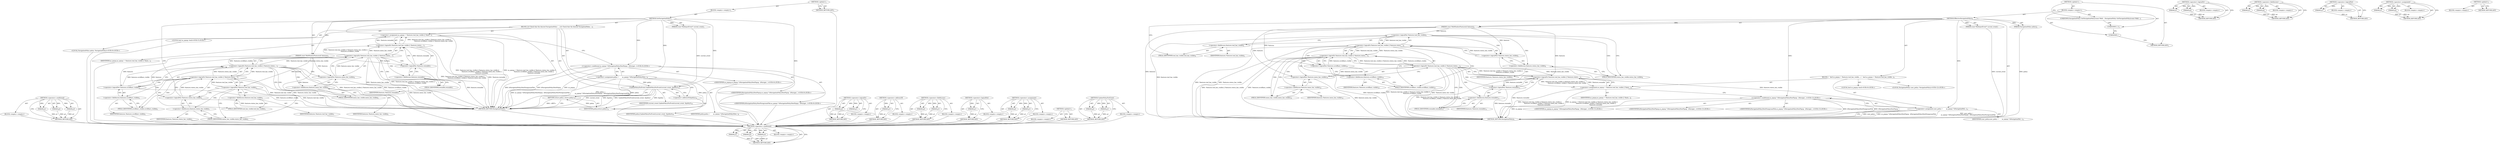 digraph "&lt;global&gt;" {
vulnerable_94 [label=<(METHOD,&lt;operator&gt;.conditional)>];
vulnerable_95 [label=<(PARAM,p1)>];
vulnerable_96 [label=<(PARAM,p2)>];
vulnerable_97 [label=<(PARAM,p3)>];
vulnerable_98 [label=<(BLOCK,&lt;empty&gt;,&lt;empty&gt;)>];
vulnerable_99 [label=<(METHOD_RETURN,ANY)>];
vulnerable_6 [label=<(METHOD,&lt;global&gt;)<SUB>1</SUB>>];
vulnerable_7 [label=<(BLOCK,&lt;empty&gt;,&lt;empty&gt;)<SUB>1</SUB>>];
vulnerable_8 [label=<(METHOD,GetNavigationPolicy)<SUB>1</SUB>>];
vulnerable_9 [label=<(PARAM,const WebInputEvent* current_event)<SUB>1</SUB>>];
vulnerable_10 [label=<(PARAM,const WebWindowFeatures&amp; features)<SUB>2</SUB>>];
vulnerable_11 [label=<(BLOCK,{
//// Check that the desired NavigationPolicy ...,{
//// Check that the desired NavigationPolicy ...)<SUB>2</SUB>>];
vulnerable_12 [label="<(LOCAL,bool as_popup: bool)<SUB>5</SUB>>"];
vulnerable_13 [label=<(&lt;operator&gt;.assignment,as_popup = !features.tool_bar_visible || !featu...)<SUB>5</SUB>>];
vulnerable_14 [label=<(IDENTIFIER,as_popup,as_popup = !features.tool_bar_visible || !featu...)<SUB>5</SUB>>];
vulnerable_15 [label=<(&lt;operator&gt;.logicalOr,!features.tool_bar_visible || !features.status_...)<SUB>5</SUB>>];
vulnerable_16 [label=<(&lt;operator&gt;.logicalOr,!features.tool_bar_visible || !features.status_...)<SUB>5</SUB>>];
vulnerable_17 [label=<(&lt;operator&gt;.logicalOr,!features.tool_bar_visible || !features.status_...)<SUB>5</SUB>>];
vulnerable_18 [label=<(&lt;operator&gt;.logicalOr,!features.tool_bar_visible || !features.status_...)<SUB>5</SUB>>];
vulnerable_19 [label=<(&lt;operator&gt;.logicalNot,!features.tool_bar_visible)<SUB>5</SUB>>];
vulnerable_20 [label=<(&lt;operator&gt;.fieldAccess,features.tool_bar_visible)<SUB>5</SUB>>];
vulnerable_21 [label=<(IDENTIFIER,features,!features.tool_bar_visible)<SUB>5</SUB>>];
vulnerable_22 [label=<(FIELD_IDENTIFIER,tool_bar_visible,tool_bar_visible)<SUB>5</SUB>>];
vulnerable_23 [label=<(&lt;operator&gt;.logicalNot,!features.status_bar_visible)<SUB>5</SUB>>];
vulnerable_24 [label=<(&lt;operator&gt;.fieldAccess,features.status_bar_visible)<SUB>5</SUB>>];
vulnerable_25 [label=<(IDENTIFIER,features,!features.status_bar_visible)<SUB>5</SUB>>];
vulnerable_26 [label=<(FIELD_IDENTIFIER,status_bar_visible,status_bar_visible)<SUB>5</SUB>>];
vulnerable_27 [label=<(&lt;operator&gt;.logicalNot,!features.scrollbars_visible)<SUB>6</SUB>>];
vulnerable_28 [label=<(&lt;operator&gt;.fieldAccess,features.scrollbars_visible)<SUB>6</SUB>>];
vulnerable_29 [label=<(IDENTIFIER,features,!features.scrollbars_visible)<SUB>6</SUB>>];
vulnerable_30 [label=<(FIELD_IDENTIFIER,scrollbars_visible,scrollbars_visible)<SUB>6</SUB>>];
vulnerable_31 [label=<(&lt;operator&gt;.logicalNot,!features.menu_bar_visible)<SUB>6</SUB>>];
vulnerable_32 [label=<(&lt;operator&gt;.fieldAccess,features.menu_bar_visible)<SUB>6</SUB>>];
vulnerable_33 [label=<(IDENTIFIER,features,!features.menu_bar_visible)<SUB>6</SUB>>];
vulnerable_34 [label=<(FIELD_IDENTIFIER,menu_bar_visible,menu_bar_visible)<SUB>6</SUB>>];
vulnerable_35 [label=<(&lt;operator&gt;.logicalNot,!features.resizable)<SUB>7</SUB>>];
vulnerable_36 [label=<(&lt;operator&gt;.fieldAccess,features.resizable)<SUB>7</SUB>>];
vulnerable_37 [label=<(IDENTIFIER,features,!features.resizable)<SUB>7</SUB>>];
vulnerable_38 [label=<(FIELD_IDENTIFIER,resizable,resizable)<SUB>7</SUB>>];
vulnerable_39 [label="<(LOCAL,NavigationPolicy policy: NavigationPolicy)<SUB>8</SUB>>"];
vulnerable_40 [label=<(&lt;operator&gt;.assignment,policy =
       as_popup ? kNavigationPolicyNew...)<SUB>8</SUB>>];
vulnerable_41 [label=<(IDENTIFIER,policy,policy =
       as_popup ? kNavigationPolicyNew...)<SUB>8</SUB>>];
vulnerable_42 [label="<(&lt;operator&gt;.conditional,as_popup ? kNavigationPolicyNewPopup : kNavigat...)<SUB>9</SUB>>"];
vulnerable_43 [label="<(IDENTIFIER,as_popup,as_popup ? kNavigationPolicyNewPopup : kNavigat...)<SUB>9</SUB>>"];
vulnerable_44 [label="<(IDENTIFIER,kNavigationPolicyNewPopup,as_popup ? kNavigationPolicyNewPopup : kNavigat...)<SUB>9</SUB>>"];
vulnerable_45 [label="<(IDENTIFIER,kNavigationPolicyNewForegroundTab,as_popup ? kNavigationPolicyNewPopup : kNavigat...)<SUB>9</SUB>>"];
vulnerable_46 [label=<(UpdatePolicyForEvent,UpdatePolicyForEvent(current_event, &amp;policy))<SUB>10</SUB>>];
vulnerable_47 [label=<(IDENTIFIER,current_event,UpdatePolicyForEvent(current_event, &amp;policy))<SUB>10</SUB>>];
vulnerable_48 [label=<(&lt;operator&gt;.addressOf,&amp;policy)<SUB>10</SUB>>];
vulnerable_49 [label=<(IDENTIFIER,policy,UpdatePolicyForEvent(current_event, &amp;policy))<SUB>10</SUB>>];
vulnerable_50 [label=<(RETURN,return policy;,return policy;)<SUB>11</SUB>>];
vulnerable_51 [label=<(IDENTIFIER,policy,return policy;)<SUB>11</SUB>>];
vulnerable_52 [label=<(METHOD_RETURN,NavigationPolicy)<SUB>1</SUB>>];
vulnerable_54 [label=<(METHOD_RETURN,ANY)<SUB>1</SUB>>];
vulnerable_80 [label=<(METHOD,&lt;operator&gt;.logicalOr)>];
vulnerable_81 [label=<(PARAM,p1)>];
vulnerable_82 [label=<(PARAM,p2)>];
vulnerable_83 [label=<(BLOCK,&lt;empty&gt;,&lt;empty&gt;)>];
vulnerable_84 [label=<(METHOD_RETURN,ANY)>];
vulnerable_105 [label=<(METHOD,&lt;operator&gt;.addressOf)>];
vulnerable_106 [label=<(PARAM,p1)>];
vulnerable_107 [label=<(BLOCK,&lt;empty&gt;,&lt;empty&gt;)>];
vulnerable_108 [label=<(METHOD_RETURN,ANY)>];
vulnerable_89 [label=<(METHOD,&lt;operator&gt;.fieldAccess)>];
vulnerable_90 [label=<(PARAM,p1)>];
vulnerable_91 [label=<(PARAM,p2)>];
vulnerable_92 [label=<(BLOCK,&lt;empty&gt;,&lt;empty&gt;)>];
vulnerable_93 [label=<(METHOD_RETURN,ANY)>];
vulnerable_85 [label=<(METHOD,&lt;operator&gt;.logicalNot)>];
vulnerable_86 [label=<(PARAM,p1)>];
vulnerable_87 [label=<(BLOCK,&lt;empty&gt;,&lt;empty&gt;)>];
vulnerable_88 [label=<(METHOD_RETURN,ANY)>];
vulnerable_75 [label=<(METHOD,&lt;operator&gt;.assignment)>];
vulnerable_76 [label=<(PARAM,p1)>];
vulnerable_77 [label=<(PARAM,p2)>];
vulnerable_78 [label=<(BLOCK,&lt;empty&gt;,&lt;empty&gt;)>];
vulnerable_79 [label=<(METHOD_RETURN,ANY)>];
vulnerable_69 [label=<(METHOD,&lt;global&gt;)<SUB>1</SUB>>];
vulnerable_70 [label=<(BLOCK,&lt;empty&gt;,&lt;empty&gt;)>];
vulnerable_71 [label=<(METHOD_RETURN,ANY)>];
vulnerable_100 [label=<(METHOD,UpdatePolicyForEvent)>];
vulnerable_101 [label=<(PARAM,p1)>];
vulnerable_102 [label=<(PARAM,p2)>];
vulnerable_103 [label=<(BLOCK,&lt;empty&gt;,&lt;empty&gt;)>];
vulnerable_104 [label=<(METHOD_RETURN,ANY)>];
fixed_92 [label=<(METHOD,&lt;operator&gt;.conditional)>];
fixed_93 [label=<(PARAM,p1)>];
fixed_94 [label=<(PARAM,p2)>];
fixed_95 [label=<(PARAM,p3)>];
fixed_96 [label=<(BLOCK,&lt;empty&gt;,&lt;empty&gt;)>];
fixed_97 [label=<(METHOD_RETURN,ANY)>];
fixed_6 [label=<(METHOD,&lt;global&gt;)<SUB>1</SUB>>];
fixed_7 [label=<(BLOCK,&lt;empty&gt;,&lt;empty&gt;)<SUB>1</SUB>>];
fixed_8 [label=<(UNKNOWN,NavigationPolicy GetNavigationPolicy(const WebI...,NavigationPolicy GetNavigationPolicy(const WebI...)<SUB>1</SUB>>];
fixed_9 [label=<(UNKNOWN,},})<SUB>2</SUB>>];
fixed_10 [label=<(METHOD,EffectiveNavigationPolicy)<SUB>6</SUB>>];
fixed_11 [label=<(PARAM,NavigationPolicy policy)<SUB>6</SUB>>];
fixed_12 [label=<(PARAM,const WebInputEvent* current_event)<SUB>7</SUB>>];
fixed_13 [label=<(PARAM,const WebWindowFeatures&amp; features)<SUB>8</SUB>>];
fixed_14 [label=<(BLOCK,{
   bool as_popup = !features.tool_bar_visible...,{
   bool as_popup = !features.tool_bar_visible...)<SUB>8</SUB>>];
fixed_15 [label="<(LOCAL,bool as_popup: bool)<SUB>9</SUB>>"];
fixed_16 [label=<(&lt;operator&gt;.assignment,as_popup = !features.tool_bar_visible || !featu...)<SUB>9</SUB>>];
fixed_17 [label=<(IDENTIFIER,as_popup,as_popup = !features.tool_bar_visible || !featu...)<SUB>9</SUB>>];
fixed_18 [label=<(&lt;operator&gt;.logicalOr,!features.tool_bar_visible || !features.status_...)<SUB>9</SUB>>];
fixed_19 [label=<(&lt;operator&gt;.logicalOr,!features.tool_bar_visible || !features.status_...)<SUB>9</SUB>>];
fixed_20 [label=<(&lt;operator&gt;.logicalOr,!features.tool_bar_visible || !features.status_...)<SUB>9</SUB>>];
fixed_21 [label=<(&lt;operator&gt;.logicalOr,!features.tool_bar_visible || !features.status_...)<SUB>9</SUB>>];
fixed_22 [label=<(&lt;operator&gt;.logicalNot,!features.tool_bar_visible)<SUB>9</SUB>>];
fixed_23 [label=<(&lt;operator&gt;.fieldAccess,features.tool_bar_visible)<SUB>9</SUB>>];
fixed_24 [label=<(IDENTIFIER,features,!features.tool_bar_visible)<SUB>9</SUB>>];
fixed_25 [label=<(FIELD_IDENTIFIER,tool_bar_visible,tool_bar_visible)<SUB>9</SUB>>];
fixed_26 [label=<(&lt;operator&gt;.logicalNot,!features.status_bar_visible)<SUB>9</SUB>>];
fixed_27 [label=<(&lt;operator&gt;.fieldAccess,features.status_bar_visible)<SUB>9</SUB>>];
fixed_28 [label=<(IDENTIFIER,features,!features.status_bar_visible)<SUB>9</SUB>>];
fixed_29 [label=<(FIELD_IDENTIFIER,status_bar_visible,status_bar_visible)<SUB>9</SUB>>];
fixed_30 [label=<(&lt;operator&gt;.logicalNot,!features.scrollbars_visible)<SUB>10</SUB>>];
fixed_31 [label=<(&lt;operator&gt;.fieldAccess,features.scrollbars_visible)<SUB>10</SUB>>];
fixed_32 [label=<(IDENTIFIER,features,!features.scrollbars_visible)<SUB>10</SUB>>];
fixed_33 [label=<(FIELD_IDENTIFIER,scrollbars_visible,scrollbars_visible)<SUB>10</SUB>>];
fixed_34 [label=<(&lt;operator&gt;.logicalNot,!features.menu_bar_visible)<SUB>10</SUB>>];
fixed_35 [label=<(&lt;operator&gt;.fieldAccess,features.menu_bar_visible)<SUB>10</SUB>>];
fixed_36 [label=<(IDENTIFIER,features,!features.menu_bar_visible)<SUB>10</SUB>>];
fixed_37 [label=<(FIELD_IDENTIFIER,menu_bar_visible,menu_bar_visible)<SUB>10</SUB>>];
fixed_38 [label=<(&lt;operator&gt;.logicalNot,!features.resizable)<SUB>11</SUB>>];
fixed_39 [label=<(&lt;operator&gt;.fieldAccess,features.resizable)<SUB>11</SUB>>];
fixed_40 [label=<(IDENTIFIER,features,!features.resizable)<SUB>11</SUB>>];
fixed_41 [label=<(FIELD_IDENTIFIER,resizable,resizable)<SUB>11</SUB>>];
fixed_42 [label="<(LOCAL,NavigationPolicy user_policy: NavigationPolicy)<SUB>12</SUB>>"];
fixed_43 [label=<(&lt;operator&gt;.assignment,user_policy =
       as_popup ? kNavigationPoli...)<SUB>12</SUB>>];
fixed_44 [label=<(IDENTIFIER,user_policy,user_policy =
       as_popup ? kNavigationPoli...)<SUB>12</SUB>>];
fixed_45 [label="<(&lt;operator&gt;.conditional,as_popup ? kNavigationPolicyNewPopup : kNavigat...)<SUB>13</SUB>>"];
fixed_46 [label="<(IDENTIFIER,as_popup,as_popup ? kNavigationPolicyNewPopup : kNavigat...)<SUB>13</SUB>>"];
fixed_47 [label="<(IDENTIFIER,kNavigationPolicyNewPopup,as_popup ? kNavigationPolicyNewPopup : kNavigat...)<SUB>13</SUB>>"];
fixed_48 [label="<(IDENTIFIER,kNavigationPolicyNewForegroundTab,as_popup ? kNavigationPolicyNewPopup : kNavigat...)<SUB>13</SUB>>"];
fixed_49 [label=<(METHOD_RETURN,NavigationPolicy)<SUB>6</SUB>>];
fixed_51 [label=<(UNKNOWN,,)>];
fixed_52 [label=<(METHOD_RETURN,ANY)<SUB>1</SUB>>];
fixed_78 [label=<(METHOD,&lt;operator&gt;.logicalOr)>];
fixed_79 [label=<(PARAM,p1)>];
fixed_80 [label=<(PARAM,p2)>];
fixed_81 [label=<(BLOCK,&lt;empty&gt;,&lt;empty&gt;)>];
fixed_82 [label=<(METHOD_RETURN,ANY)>];
fixed_87 [label=<(METHOD,&lt;operator&gt;.fieldAccess)>];
fixed_88 [label=<(PARAM,p1)>];
fixed_89 [label=<(PARAM,p2)>];
fixed_90 [label=<(BLOCK,&lt;empty&gt;,&lt;empty&gt;)>];
fixed_91 [label=<(METHOD_RETURN,ANY)>];
fixed_83 [label=<(METHOD,&lt;operator&gt;.logicalNot)>];
fixed_84 [label=<(PARAM,p1)>];
fixed_85 [label=<(BLOCK,&lt;empty&gt;,&lt;empty&gt;)>];
fixed_86 [label=<(METHOD_RETURN,ANY)>];
fixed_73 [label=<(METHOD,&lt;operator&gt;.assignment)>];
fixed_74 [label=<(PARAM,p1)>];
fixed_75 [label=<(PARAM,p2)>];
fixed_76 [label=<(BLOCK,&lt;empty&gt;,&lt;empty&gt;)>];
fixed_77 [label=<(METHOD_RETURN,ANY)>];
fixed_67 [label=<(METHOD,&lt;global&gt;)<SUB>1</SUB>>];
fixed_68 [label=<(BLOCK,&lt;empty&gt;,&lt;empty&gt;)>];
fixed_69 [label=<(METHOD_RETURN,ANY)>];
vulnerable_94 -> vulnerable_95  [key=0, label="AST: "];
vulnerable_94 -> vulnerable_95  [key=1, label="DDG: "];
vulnerable_94 -> vulnerable_98  [key=0, label="AST: "];
vulnerable_94 -> vulnerable_96  [key=0, label="AST: "];
vulnerable_94 -> vulnerable_96  [key=1, label="DDG: "];
vulnerable_94 -> vulnerable_99  [key=0, label="AST: "];
vulnerable_94 -> vulnerable_99  [key=1, label="CFG: "];
vulnerable_94 -> vulnerable_97  [key=0, label="AST: "];
vulnerable_94 -> vulnerable_97  [key=1, label="DDG: "];
vulnerable_95 -> vulnerable_99  [key=0, label="DDG: p1"];
vulnerable_96 -> vulnerable_99  [key=0, label="DDG: p2"];
vulnerable_97 -> vulnerable_99  [key=0, label="DDG: p3"];
vulnerable_98 -> fixed_92  [key=0];
vulnerable_99 -> fixed_92  [key=0];
vulnerable_6 -> vulnerable_7  [key=0, label="AST: "];
vulnerable_6 -> vulnerable_54  [key=0, label="AST: "];
vulnerable_6 -> vulnerable_54  [key=1, label="CFG: "];
vulnerable_7 -> vulnerable_8  [key=0, label="AST: "];
vulnerable_8 -> vulnerable_9  [key=0, label="AST: "];
vulnerable_8 -> vulnerable_9  [key=1, label="DDG: "];
vulnerable_8 -> vulnerable_10  [key=0, label="AST: "];
vulnerable_8 -> vulnerable_10  [key=1, label="DDG: "];
vulnerable_8 -> vulnerable_11  [key=0, label="AST: "];
vulnerable_8 -> vulnerable_52  [key=0, label="AST: "];
vulnerable_8 -> vulnerable_22  [key=0, label="CFG: "];
vulnerable_8 -> vulnerable_40  [key=0, label="DDG: "];
vulnerable_8 -> vulnerable_46  [key=0, label="DDG: "];
vulnerable_8 -> vulnerable_51  [key=0, label="DDG: "];
vulnerable_8 -> vulnerable_42  [key=0, label="DDG: "];
vulnerable_9 -> vulnerable_46  [key=0, label="DDG: current_event"];
vulnerable_10 -> vulnerable_52  [key=0, label="DDG: features"];
vulnerable_10 -> vulnerable_35  [key=0, label="DDG: features"];
vulnerable_10 -> vulnerable_31  [key=0, label="DDG: features"];
vulnerable_10 -> vulnerable_27  [key=0, label="DDG: features"];
vulnerable_10 -> vulnerable_19  [key=0, label="DDG: features"];
vulnerable_10 -> vulnerable_23  [key=0, label="DDG: features"];
vulnerable_11 -> vulnerable_12  [key=0, label="AST: "];
vulnerable_11 -> vulnerable_13  [key=0, label="AST: "];
vulnerable_11 -> vulnerable_39  [key=0, label="AST: "];
vulnerable_11 -> vulnerable_40  [key=0, label="AST: "];
vulnerable_11 -> vulnerable_46  [key=0, label="AST: "];
vulnerable_11 -> vulnerable_50  [key=0, label="AST: "];
vulnerable_12 -> fixed_92  [key=0];
vulnerable_13 -> vulnerable_14  [key=0, label="AST: "];
vulnerable_13 -> vulnerable_15  [key=0, label="AST: "];
vulnerable_13 -> vulnerable_42  [key=0, label="CFG: "];
vulnerable_13 -> vulnerable_52  [key=0, label="DDG: !features.tool_bar_visible || !features.status_bar_visible ||
                   !features.scrollbars_visible || !features.menu_bar_visible ||
                   !features.resizable"];
vulnerable_13 -> vulnerable_52  [key=1, label="DDG: as_popup = !features.tool_bar_visible || !features.status_bar_visible ||
                   !features.scrollbars_visible || !features.menu_bar_visible ||
                   !features.resizable"];
vulnerable_14 -> fixed_92  [key=0];
vulnerable_15 -> vulnerable_16  [key=0, label="AST: "];
vulnerable_15 -> vulnerable_35  [key=0, label="AST: "];
vulnerable_15 -> vulnerable_13  [key=0, label="CFG: "];
vulnerable_15 -> vulnerable_13  [key=1, label="DDG: !features.tool_bar_visible || !features.status_bar_visible ||
                   !features.scrollbars_visible || !features.menu_bar_visible"];
vulnerable_15 -> vulnerable_13  [key=2, label="DDG: !features.resizable"];
vulnerable_15 -> vulnerable_52  [key=0, label="DDG: !features.tool_bar_visible || !features.status_bar_visible ||
                   !features.scrollbars_visible || !features.menu_bar_visible"];
vulnerable_15 -> vulnerable_52  [key=1, label="DDG: !features.resizable"];
vulnerable_16 -> vulnerable_17  [key=0, label="AST: "];
vulnerable_16 -> vulnerable_31  [key=0, label="AST: "];
vulnerable_16 -> vulnerable_15  [key=0, label="CFG: "];
vulnerable_16 -> vulnerable_15  [key=1, label="DDG: !features.tool_bar_visible || !features.status_bar_visible ||
                   !features.scrollbars_visible"];
vulnerable_16 -> vulnerable_15  [key=2, label="DDG: !features.menu_bar_visible"];
vulnerable_16 -> vulnerable_38  [key=0, label="CFG: "];
vulnerable_16 -> vulnerable_38  [key=1, label="CDG: "];
vulnerable_16 -> vulnerable_52  [key=0, label="DDG: !features.tool_bar_visible || !features.status_bar_visible ||
                   !features.scrollbars_visible"];
vulnerable_16 -> vulnerable_52  [key=1, label="DDG: !features.menu_bar_visible"];
vulnerable_16 -> vulnerable_36  [key=0, label="CDG: "];
vulnerable_16 -> vulnerable_35  [key=0, label="CDG: "];
vulnerable_17 -> vulnerable_18  [key=0, label="AST: "];
vulnerable_17 -> vulnerable_27  [key=0, label="AST: "];
vulnerable_17 -> vulnerable_16  [key=0, label="CFG: "];
vulnerable_17 -> vulnerable_16  [key=1, label="DDG: !features.tool_bar_visible || !features.status_bar_visible"];
vulnerable_17 -> vulnerable_16  [key=2, label="DDG: !features.scrollbars_visible"];
vulnerable_17 -> vulnerable_34  [key=0, label="CFG: "];
vulnerable_17 -> vulnerable_34  [key=1, label="CDG: "];
vulnerable_17 -> vulnerable_52  [key=0, label="DDG: !features.tool_bar_visible || !features.status_bar_visible"];
vulnerable_17 -> vulnerable_52  [key=1, label="DDG: !features.scrollbars_visible"];
vulnerable_17 -> vulnerable_32  [key=0, label="CDG: "];
vulnerable_17 -> vulnerable_31  [key=0, label="CDG: "];
vulnerable_18 -> vulnerable_19  [key=0, label="AST: "];
vulnerable_18 -> vulnerable_23  [key=0, label="AST: "];
vulnerable_18 -> vulnerable_17  [key=0, label="CFG: "];
vulnerable_18 -> vulnerable_17  [key=1, label="DDG: !features.tool_bar_visible"];
vulnerable_18 -> vulnerable_17  [key=2, label="DDG: !features.status_bar_visible"];
vulnerable_18 -> vulnerable_30  [key=0, label="CFG: "];
vulnerable_18 -> vulnerable_30  [key=1, label="CDG: "];
vulnerable_18 -> vulnerable_52  [key=0, label="DDG: !features.tool_bar_visible"];
vulnerable_18 -> vulnerable_52  [key=1, label="DDG: !features.status_bar_visible"];
vulnerable_18 -> vulnerable_28  [key=0, label="CDG: "];
vulnerable_18 -> vulnerable_27  [key=0, label="CDG: "];
vulnerable_19 -> vulnerable_20  [key=0, label="AST: "];
vulnerable_19 -> vulnerable_18  [key=0, label="CFG: "];
vulnerable_19 -> vulnerable_18  [key=1, label="DDG: features.tool_bar_visible"];
vulnerable_19 -> vulnerable_26  [key=0, label="CFG: "];
vulnerable_19 -> vulnerable_26  [key=1, label="CDG: "];
vulnerable_19 -> vulnerable_52  [key=0, label="DDG: features.tool_bar_visible"];
vulnerable_19 -> vulnerable_24  [key=0, label="CDG: "];
vulnerable_19 -> vulnerable_23  [key=0, label="CDG: "];
vulnerable_20 -> vulnerable_21  [key=0, label="AST: "];
vulnerable_20 -> vulnerable_22  [key=0, label="AST: "];
vulnerable_20 -> vulnerable_19  [key=0, label="CFG: "];
vulnerable_21 -> fixed_92  [key=0];
vulnerable_22 -> vulnerable_20  [key=0, label="CFG: "];
vulnerable_23 -> vulnerable_24  [key=0, label="AST: "];
vulnerable_23 -> vulnerable_18  [key=0, label="CFG: "];
vulnerable_23 -> vulnerable_18  [key=1, label="DDG: features.status_bar_visible"];
vulnerable_23 -> vulnerable_52  [key=0, label="DDG: features.status_bar_visible"];
vulnerable_24 -> vulnerable_25  [key=0, label="AST: "];
vulnerable_24 -> vulnerable_26  [key=0, label="AST: "];
vulnerable_24 -> vulnerable_23  [key=0, label="CFG: "];
vulnerable_25 -> fixed_92  [key=0];
vulnerable_26 -> vulnerable_24  [key=0, label="CFG: "];
vulnerable_27 -> vulnerable_28  [key=0, label="AST: "];
vulnerable_27 -> vulnerable_17  [key=0, label="CFG: "];
vulnerable_27 -> vulnerable_17  [key=1, label="DDG: features.scrollbars_visible"];
vulnerable_27 -> vulnerable_52  [key=0, label="DDG: features.scrollbars_visible"];
vulnerable_28 -> vulnerable_29  [key=0, label="AST: "];
vulnerable_28 -> vulnerable_30  [key=0, label="AST: "];
vulnerable_28 -> vulnerable_27  [key=0, label="CFG: "];
vulnerable_29 -> fixed_92  [key=0];
vulnerable_30 -> vulnerable_28  [key=0, label="CFG: "];
vulnerable_31 -> vulnerable_32  [key=0, label="AST: "];
vulnerable_31 -> vulnerable_16  [key=0, label="CFG: "];
vulnerable_31 -> vulnerable_16  [key=1, label="DDG: features.menu_bar_visible"];
vulnerable_31 -> vulnerable_52  [key=0, label="DDG: features.menu_bar_visible"];
vulnerable_32 -> vulnerable_33  [key=0, label="AST: "];
vulnerable_32 -> vulnerable_34  [key=0, label="AST: "];
vulnerable_32 -> vulnerable_31  [key=0, label="CFG: "];
vulnerable_33 -> fixed_92  [key=0];
vulnerable_34 -> vulnerable_32  [key=0, label="CFG: "];
vulnerable_35 -> vulnerable_36  [key=0, label="AST: "];
vulnerable_35 -> vulnerable_15  [key=0, label="CFG: "];
vulnerable_35 -> vulnerable_15  [key=1, label="DDG: features.resizable"];
vulnerable_35 -> vulnerable_52  [key=0, label="DDG: features.resizable"];
vulnerable_36 -> vulnerable_37  [key=0, label="AST: "];
vulnerable_36 -> vulnerable_38  [key=0, label="AST: "];
vulnerable_36 -> vulnerable_35  [key=0, label="CFG: "];
vulnerable_37 -> fixed_92  [key=0];
vulnerable_38 -> vulnerable_36  [key=0, label="CFG: "];
vulnerable_39 -> fixed_92  [key=0];
vulnerable_40 -> vulnerable_41  [key=0, label="AST: "];
vulnerable_40 -> vulnerable_42  [key=0, label="AST: "];
vulnerable_40 -> vulnerable_48  [key=0, label="CFG: "];
vulnerable_40 -> vulnerable_52  [key=0, label="DDG: policy"];
vulnerable_40 -> vulnerable_52  [key=1, label="DDG: as_popup ? kNavigationPolicyNewPopup : kNavigationPolicyNewForegroundTab"];
vulnerable_40 -> vulnerable_52  [key=2, label="DDG: policy =
       as_popup ? kNavigationPolicyNewPopup : kNavigationPolicyNewForegroundTab"];
vulnerable_40 -> vulnerable_46  [key=0, label="DDG: policy"];
vulnerable_40 -> vulnerable_51  [key=0, label="DDG: policy"];
vulnerable_41 -> fixed_92  [key=0];
vulnerable_42 -> vulnerable_43  [key=0, label="AST: "];
vulnerable_42 -> vulnerable_44  [key=0, label="AST: "];
vulnerable_42 -> vulnerable_45  [key=0, label="AST: "];
vulnerable_42 -> vulnerable_40  [key=0, label="CFG: "];
vulnerable_42 -> vulnerable_52  [key=0, label="DDG: as_popup"];
vulnerable_42 -> vulnerable_52  [key=1, label="DDG: kNavigationPolicyNewForegroundTab"];
vulnerable_42 -> vulnerable_52  [key=2, label="DDG: kNavigationPolicyNewPopup"];
vulnerable_43 -> fixed_92  [key=0];
vulnerable_44 -> fixed_92  [key=0];
vulnerable_45 -> fixed_92  [key=0];
vulnerable_46 -> vulnerable_47  [key=0, label="AST: "];
vulnerable_46 -> vulnerable_48  [key=0, label="AST: "];
vulnerable_46 -> vulnerable_50  [key=0, label="CFG: "];
vulnerable_46 -> vulnerable_52  [key=0, label="DDG: current_event"];
vulnerable_46 -> vulnerable_52  [key=1, label="DDG: &amp;policy"];
vulnerable_46 -> vulnerable_52  [key=2, label="DDG: UpdatePolicyForEvent(current_event, &amp;policy)"];
vulnerable_46 -> vulnerable_51  [key=0, label="DDG: &amp;policy"];
vulnerable_47 -> fixed_92  [key=0];
vulnerable_48 -> vulnerable_49  [key=0, label="AST: "];
vulnerable_48 -> vulnerable_46  [key=0, label="CFG: "];
vulnerable_49 -> fixed_92  [key=0];
vulnerable_50 -> vulnerable_51  [key=0, label="AST: "];
vulnerable_50 -> vulnerable_52  [key=0, label="CFG: "];
vulnerable_50 -> vulnerable_52  [key=1, label="DDG: &lt;RET&gt;"];
vulnerable_51 -> vulnerable_50  [key=0, label="DDG: policy"];
vulnerable_52 -> fixed_92  [key=0];
vulnerable_54 -> fixed_92  [key=0];
vulnerable_80 -> vulnerable_81  [key=0, label="AST: "];
vulnerable_80 -> vulnerable_81  [key=1, label="DDG: "];
vulnerable_80 -> vulnerable_83  [key=0, label="AST: "];
vulnerable_80 -> vulnerable_82  [key=0, label="AST: "];
vulnerable_80 -> vulnerable_82  [key=1, label="DDG: "];
vulnerable_80 -> vulnerable_84  [key=0, label="AST: "];
vulnerable_80 -> vulnerable_84  [key=1, label="CFG: "];
vulnerable_81 -> vulnerable_84  [key=0, label="DDG: p1"];
vulnerable_82 -> vulnerable_84  [key=0, label="DDG: p2"];
vulnerable_83 -> fixed_92  [key=0];
vulnerable_84 -> fixed_92  [key=0];
vulnerable_105 -> vulnerable_106  [key=0, label="AST: "];
vulnerable_105 -> vulnerable_106  [key=1, label="DDG: "];
vulnerable_105 -> vulnerable_107  [key=0, label="AST: "];
vulnerable_105 -> vulnerable_108  [key=0, label="AST: "];
vulnerable_105 -> vulnerable_108  [key=1, label="CFG: "];
vulnerable_106 -> vulnerable_108  [key=0, label="DDG: p1"];
vulnerable_107 -> fixed_92  [key=0];
vulnerable_108 -> fixed_92  [key=0];
vulnerable_89 -> vulnerable_90  [key=0, label="AST: "];
vulnerable_89 -> vulnerable_90  [key=1, label="DDG: "];
vulnerable_89 -> vulnerable_92  [key=0, label="AST: "];
vulnerable_89 -> vulnerable_91  [key=0, label="AST: "];
vulnerable_89 -> vulnerable_91  [key=1, label="DDG: "];
vulnerable_89 -> vulnerable_93  [key=0, label="AST: "];
vulnerable_89 -> vulnerable_93  [key=1, label="CFG: "];
vulnerable_90 -> vulnerable_93  [key=0, label="DDG: p1"];
vulnerable_91 -> vulnerable_93  [key=0, label="DDG: p2"];
vulnerable_92 -> fixed_92  [key=0];
vulnerable_93 -> fixed_92  [key=0];
vulnerable_85 -> vulnerable_86  [key=0, label="AST: "];
vulnerable_85 -> vulnerable_86  [key=1, label="DDG: "];
vulnerable_85 -> vulnerable_87  [key=0, label="AST: "];
vulnerable_85 -> vulnerable_88  [key=0, label="AST: "];
vulnerable_85 -> vulnerable_88  [key=1, label="CFG: "];
vulnerable_86 -> vulnerable_88  [key=0, label="DDG: p1"];
vulnerable_87 -> fixed_92  [key=0];
vulnerable_88 -> fixed_92  [key=0];
vulnerable_75 -> vulnerable_76  [key=0, label="AST: "];
vulnerable_75 -> vulnerable_76  [key=1, label="DDG: "];
vulnerable_75 -> vulnerable_78  [key=0, label="AST: "];
vulnerable_75 -> vulnerable_77  [key=0, label="AST: "];
vulnerable_75 -> vulnerable_77  [key=1, label="DDG: "];
vulnerable_75 -> vulnerable_79  [key=0, label="AST: "];
vulnerable_75 -> vulnerable_79  [key=1, label="CFG: "];
vulnerable_76 -> vulnerable_79  [key=0, label="DDG: p1"];
vulnerable_77 -> vulnerable_79  [key=0, label="DDG: p2"];
vulnerable_78 -> fixed_92  [key=0];
vulnerable_79 -> fixed_92  [key=0];
vulnerable_69 -> vulnerable_70  [key=0, label="AST: "];
vulnerable_69 -> vulnerable_71  [key=0, label="AST: "];
vulnerable_69 -> vulnerable_71  [key=1, label="CFG: "];
vulnerable_70 -> fixed_92  [key=0];
vulnerable_71 -> fixed_92  [key=0];
vulnerable_100 -> vulnerable_101  [key=0, label="AST: "];
vulnerable_100 -> vulnerable_101  [key=1, label="DDG: "];
vulnerable_100 -> vulnerable_103  [key=0, label="AST: "];
vulnerable_100 -> vulnerable_102  [key=0, label="AST: "];
vulnerable_100 -> vulnerable_102  [key=1, label="DDG: "];
vulnerable_100 -> vulnerable_104  [key=0, label="AST: "];
vulnerable_100 -> vulnerable_104  [key=1, label="CFG: "];
vulnerable_101 -> vulnerable_104  [key=0, label="DDG: p1"];
vulnerable_102 -> vulnerable_104  [key=0, label="DDG: p2"];
vulnerable_103 -> fixed_92  [key=0];
vulnerable_104 -> fixed_92  [key=0];
fixed_92 -> fixed_93  [key=0, label="AST: "];
fixed_92 -> fixed_93  [key=1, label="DDG: "];
fixed_92 -> fixed_96  [key=0, label="AST: "];
fixed_92 -> fixed_94  [key=0, label="AST: "];
fixed_92 -> fixed_94  [key=1, label="DDG: "];
fixed_92 -> fixed_97  [key=0, label="AST: "];
fixed_92 -> fixed_97  [key=1, label="CFG: "];
fixed_92 -> fixed_95  [key=0, label="AST: "];
fixed_92 -> fixed_95  [key=1, label="DDG: "];
fixed_93 -> fixed_97  [key=0, label="DDG: p1"];
fixed_94 -> fixed_97  [key=0, label="DDG: p2"];
fixed_95 -> fixed_97  [key=0, label="DDG: p3"];
fixed_6 -> fixed_7  [key=0, label="AST: "];
fixed_6 -> fixed_52  [key=0, label="AST: "];
fixed_6 -> fixed_8  [key=0, label="CFG: "];
fixed_7 -> fixed_8  [key=0, label="AST: "];
fixed_7 -> fixed_9  [key=0, label="AST: "];
fixed_7 -> fixed_10  [key=0, label="AST: "];
fixed_7 -> fixed_51  [key=0, label="AST: "];
fixed_8 -> fixed_9  [key=0, label="CFG: "];
fixed_9 -> fixed_51  [key=0, label="CFG: "];
fixed_10 -> fixed_11  [key=0, label="AST: "];
fixed_10 -> fixed_11  [key=1, label="DDG: "];
fixed_10 -> fixed_12  [key=0, label="AST: "];
fixed_10 -> fixed_12  [key=1, label="DDG: "];
fixed_10 -> fixed_13  [key=0, label="AST: "];
fixed_10 -> fixed_13  [key=1, label="DDG: "];
fixed_10 -> fixed_14  [key=0, label="AST: "];
fixed_10 -> fixed_49  [key=0, label="AST: "];
fixed_10 -> fixed_25  [key=0, label="CFG: "];
fixed_10 -> fixed_43  [key=0, label="DDG: "];
fixed_10 -> fixed_45  [key=0, label="DDG: "];
fixed_11 -> fixed_49  [key=0, label="DDG: policy"];
fixed_12 -> fixed_49  [key=0, label="DDG: current_event"];
fixed_13 -> fixed_49  [key=0, label="DDG: features"];
fixed_13 -> fixed_38  [key=0, label="DDG: features"];
fixed_13 -> fixed_34  [key=0, label="DDG: features"];
fixed_13 -> fixed_30  [key=0, label="DDG: features"];
fixed_13 -> fixed_22  [key=0, label="DDG: features"];
fixed_13 -> fixed_26  [key=0, label="DDG: features"];
fixed_14 -> fixed_15  [key=0, label="AST: "];
fixed_14 -> fixed_16  [key=0, label="AST: "];
fixed_14 -> fixed_42  [key=0, label="AST: "];
fixed_14 -> fixed_43  [key=0, label="AST: "];
fixed_16 -> fixed_17  [key=0, label="AST: "];
fixed_16 -> fixed_18  [key=0, label="AST: "];
fixed_16 -> fixed_45  [key=0, label="CFG: "];
fixed_16 -> fixed_49  [key=0, label="DDG: !features.tool_bar_visible || !features.status_bar_visible ||
                   !features.scrollbars_visible || !features.menu_bar_visible ||
                   !features.resizable"];
fixed_16 -> fixed_49  [key=1, label="DDG: as_popup = !features.tool_bar_visible || !features.status_bar_visible ||
                   !features.scrollbars_visible || !features.menu_bar_visible ||
                   !features.resizable"];
fixed_18 -> fixed_19  [key=0, label="AST: "];
fixed_18 -> fixed_38  [key=0, label="AST: "];
fixed_18 -> fixed_16  [key=0, label="CFG: "];
fixed_18 -> fixed_16  [key=1, label="DDG: !features.tool_bar_visible || !features.status_bar_visible ||
                   !features.scrollbars_visible || !features.menu_bar_visible"];
fixed_18 -> fixed_16  [key=2, label="DDG: !features.resizable"];
fixed_18 -> fixed_49  [key=0, label="DDG: !features.tool_bar_visible || !features.status_bar_visible ||
                   !features.scrollbars_visible || !features.menu_bar_visible"];
fixed_18 -> fixed_49  [key=1, label="DDG: !features.resizable"];
fixed_19 -> fixed_20  [key=0, label="AST: "];
fixed_19 -> fixed_34  [key=0, label="AST: "];
fixed_19 -> fixed_18  [key=0, label="CFG: "];
fixed_19 -> fixed_18  [key=1, label="DDG: !features.tool_bar_visible || !features.status_bar_visible ||
                   !features.scrollbars_visible"];
fixed_19 -> fixed_18  [key=2, label="DDG: !features.menu_bar_visible"];
fixed_19 -> fixed_41  [key=0, label="CFG: "];
fixed_19 -> fixed_41  [key=1, label="CDG: "];
fixed_19 -> fixed_49  [key=0, label="DDG: !features.tool_bar_visible || !features.status_bar_visible ||
                   !features.scrollbars_visible"];
fixed_19 -> fixed_49  [key=1, label="DDG: !features.menu_bar_visible"];
fixed_19 -> fixed_38  [key=0, label="CDG: "];
fixed_19 -> fixed_39  [key=0, label="CDG: "];
fixed_20 -> fixed_21  [key=0, label="AST: "];
fixed_20 -> fixed_30  [key=0, label="AST: "];
fixed_20 -> fixed_19  [key=0, label="CFG: "];
fixed_20 -> fixed_19  [key=1, label="DDG: !features.tool_bar_visible || !features.status_bar_visible"];
fixed_20 -> fixed_19  [key=2, label="DDG: !features.scrollbars_visible"];
fixed_20 -> fixed_37  [key=0, label="CFG: "];
fixed_20 -> fixed_37  [key=1, label="CDG: "];
fixed_20 -> fixed_49  [key=0, label="DDG: !features.tool_bar_visible || !features.status_bar_visible"];
fixed_20 -> fixed_49  [key=1, label="DDG: !features.scrollbars_visible"];
fixed_20 -> fixed_34  [key=0, label="CDG: "];
fixed_20 -> fixed_35  [key=0, label="CDG: "];
fixed_21 -> fixed_22  [key=0, label="AST: "];
fixed_21 -> fixed_26  [key=0, label="AST: "];
fixed_21 -> fixed_20  [key=0, label="CFG: "];
fixed_21 -> fixed_20  [key=1, label="DDG: !features.tool_bar_visible"];
fixed_21 -> fixed_20  [key=2, label="DDG: !features.status_bar_visible"];
fixed_21 -> fixed_33  [key=0, label="CFG: "];
fixed_21 -> fixed_33  [key=1, label="CDG: "];
fixed_21 -> fixed_49  [key=0, label="DDG: !features.tool_bar_visible"];
fixed_21 -> fixed_49  [key=1, label="DDG: !features.status_bar_visible"];
fixed_21 -> fixed_30  [key=0, label="CDG: "];
fixed_21 -> fixed_31  [key=0, label="CDG: "];
fixed_22 -> fixed_23  [key=0, label="AST: "];
fixed_22 -> fixed_21  [key=0, label="CFG: "];
fixed_22 -> fixed_21  [key=1, label="DDG: features.tool_bar_visible"];
fixed_22 -> fixed_29  [key=0, label="CFG: "];
fixed_22 -> fixed_29  [key=1, label="CDG: "];
fixed_22 -> fixed_49  [key=0, label="DDG: features.tool_bar_visible"];
fixed_22 -> fixed_26  [key=0, label="CDG: "];
fixed_22 -> fixed_27  [key=0, label="CDG: "];
fixed_23 -> fixed_24  [key=0, label="AST: "];
fixed_23 -> fixed_25  [key=0, label="AST: "];
fixed_23 -> fixed_22  [key=0, label="CFG: "];
fixed_25 -> fixed_23  [key=0, label="CFG: "];
fixed_26 -> fixed_27  [key=0, label="AST: "];
fixed_26 -> fixed_21  [key=0, label="CFG: "];
fixed_26 -> fixed_21  [key=1, label="DDG: features.status_bar_visible"];
fixed_26 -> fixed_49  [key=0, label="DDG: features.status_bar_visible"];
fixed_27 -> fixed_28  [key=0, label="AST: "];
fixed_27 -> fixed_29  [key=0, label="AST: "];
fixed_27 -> fixed_26  [key=0, label="CFG: "];
fixed_29 -> fixed_27  [key=0, label="CFG: "];
fixed_30 -> fixed_31  [key=0, label="AST: "];
fixed_30 -> fixed_20  [key=0, label="CFG: "];
fixed_30 -> fixed_20  [key=1, label="DDG: features.scrollbars_visible"];
fixed_30 -> fixed_49  [key=0, label="DDG: features.scrollbars_visible"];
fixed_31 -> fixed_32  [key=0, label="AST: "];
fixed_31 -> fixed_33  [key=0, label="AST: "];
fixed_31 -> fixed_30  [key=0, label="CFG: "];
fixed_33 -> fixed_31  [key=0, label="CFG: "];
fixed_34 -> fixed_35  [key=0, label="AST: "];
fixed_34 -> fixed_19  [key=0, label="CFG: "];
fixed_34 -> fixed_19  [key=1, label="DDG: features.menu_bar_visible"];
fixed_34 -> fixed_49  [key=0, label="DDG: features.menu_bar_visible"];
fixed_35 -> fixed_36  [key=0, label="AST: "];
fixed_35 -> fixed_37  [key=0, label="AST: "];
fixed_35 -> fixed_34  [key=0, label="CFG: "];
fixed_37 -> fixed_35  [key=0, label="CFG: "];
fixed_38 -> fixed_39  [key=0, label="AST: "];
fixed_38 -> fixed_18  [key=0, label="CFG: "];
fixed_38 -> fixed_18  [key=1, label="DDG: features.resizable"];
fixed_38 -> fixed_49  [key=0, label="DDG: features.resizable"];
fixed_39 -> fixed_40  [key=0, label="AST: "];
fixed_39 -> fixed_41  [key=0, label="AST: "];
fixed_39 -> fixed_38  [key=0, label="CFG: "];
fixed_41 -> fixed_39  [key=0, label="CFG: "];
fixed_43 -> fixed_44  [key=0, label="AST: "];
fixed_43 -> fixed_45  [key=0, label="AST: "];
fixed_43 -> fixed_49  [key=0, label="CFG: "];
fixed_43 -> fixed_49  [key=1, label="DDG: user_policy"];
fixed_43 -> fixed_49  [key=2, label="DDG: as_popup ? kNavigationPolicyNewPopup : kNavigationPolicyNewForegroundTab"];
fixed_43 -> fixed_49  [key=3, label="DDG: user_policy =
       as_popup ? kNavigationPolicyNewPopup : kNavigationPolicyNewForegroundTab"];
fixed_45 -> fixed_46  [key=0, label="AST: "];
fixed_45 -> fixed_47  [key=0, label="AST: "];
fixed_45 -> fixed_48  [key=0, label="AST: "];
fixed_45 -> fixed_43  [key=0, label="CFG: "];
fixed_45 -> fixed_49  [key=0, label="DDG: as_popup"];
fixed_45 -> fixed_49  [key=1, label="DDG: kNavigationPolicyNewForegroundTab"];
fixed_45 -> fixed_49  [key=2, label="DDG: kNavigationPolicyNewPopup"];
fixed_51 -> fixed_52  [key=0, label="CFG: "];
fixed_78 -> fixed_79  [key=0, label="AST: "];
fixed_78 -> fixed_79  [key=1, label="DDG: "];
fixed_78 -> fixed_81  [key=0, label="AST: "];
fixed_78 -> fixed_80  [key=0, label="AST: "];
fixed_78 -> fixed_80  [key=1, label="DDG: "];
fixed_78 -> fixed_82  [key=0, label="AST: "];
fixed_78 -> fixed_82  [key=1, label="CFG: "];
fixed_79 -> fixed_82  [key=0, label="DDG: p1"];
fixed_80 -> fixed_82  [key=0, label="DDG: p2"];
fixed_87 -> fixed_88  [key=0, label="AST: "];
fixed_87 -> fixed_88  [key=1, label="DDG: "];
fixed_87 -> fixed_90  [key=0, label="AST: "];
fixed_87 -> fixed_89  [key=0, label="AST: "];
fixed_87 -> fixed_89  [key=1, label="DDG: "];
fixed_87 -> fixed_91  [key=0, label="AST: "];
fixed_87 -> fixed_91  [key=1, label="CFG: "];
fixed_88 -> fixed_91  [key=0, label="DDG: p1"];
fixed_89 -> fixed_91  [key=0, label="DDG: p2"];
fixed_83 -> fixed_84  [key=0, label="AST: "];
fixed_83 -> fixed_84  [key=1, label="DDG: "];
fixed_83 -> fixed_85  [key=0, label="AST: "];
fixed_83 -> fixed_86  [key=0, label="AST: "];
fixed_83 -> fixed_86  [key=1, label="CFG: "];
fixed_84 -> fixed_86  [key=0, label="DDG: p1"];
fixed_73 -> fixed_74  [key=0, label="AST: "];
fixed_73 -> fixed_74  [key=1, label="DDG: "];
fixed_73 -> fixed_76  [key=0, label="AST: "];
fixed_73 -> fixed_75  [key=0, label="AST: "];
fixed_73 -> fixed_75  [key=1, label="DDG: "];
fixed_73 -> fixed_77  [key=0, label="AST: "];
fixed_73 -> fixed_77  [key=1, label="CFG: "];
fixed_74 -> fixed_77  [key=0, label="DDG: p1"];
fixed_75 -> fixed_77  [key=0, label="DDG: p2"];
fixed_67 -> fixed_68  [key=0, label="AST: "];
fixed_67 -> fixed_69  [key=0, label="AST: "];
fixed_67 -> fixed_69  [key=1, label="CFG: "];
}
